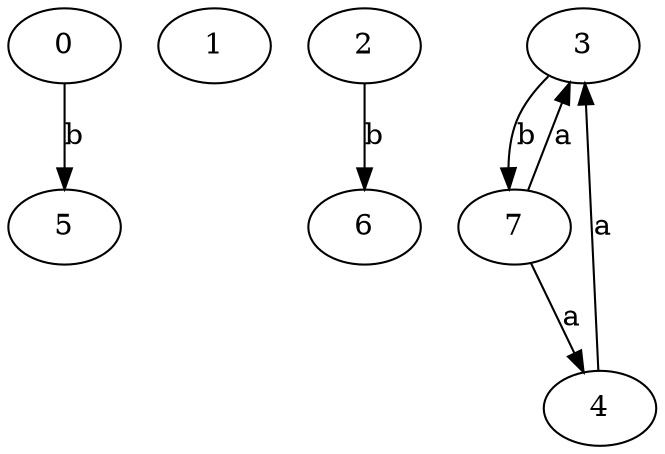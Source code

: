 strict digraph  {
0;
1;
2;
3;
4;
5;
6;
7;
0 -> 5  [label=b];
2 -> 6  [label=b];
3 -> 7  [label=b];
4 -> 3  [label=a];
7 -> 3  [label=a];
7 -> 4  [label=a];
}
